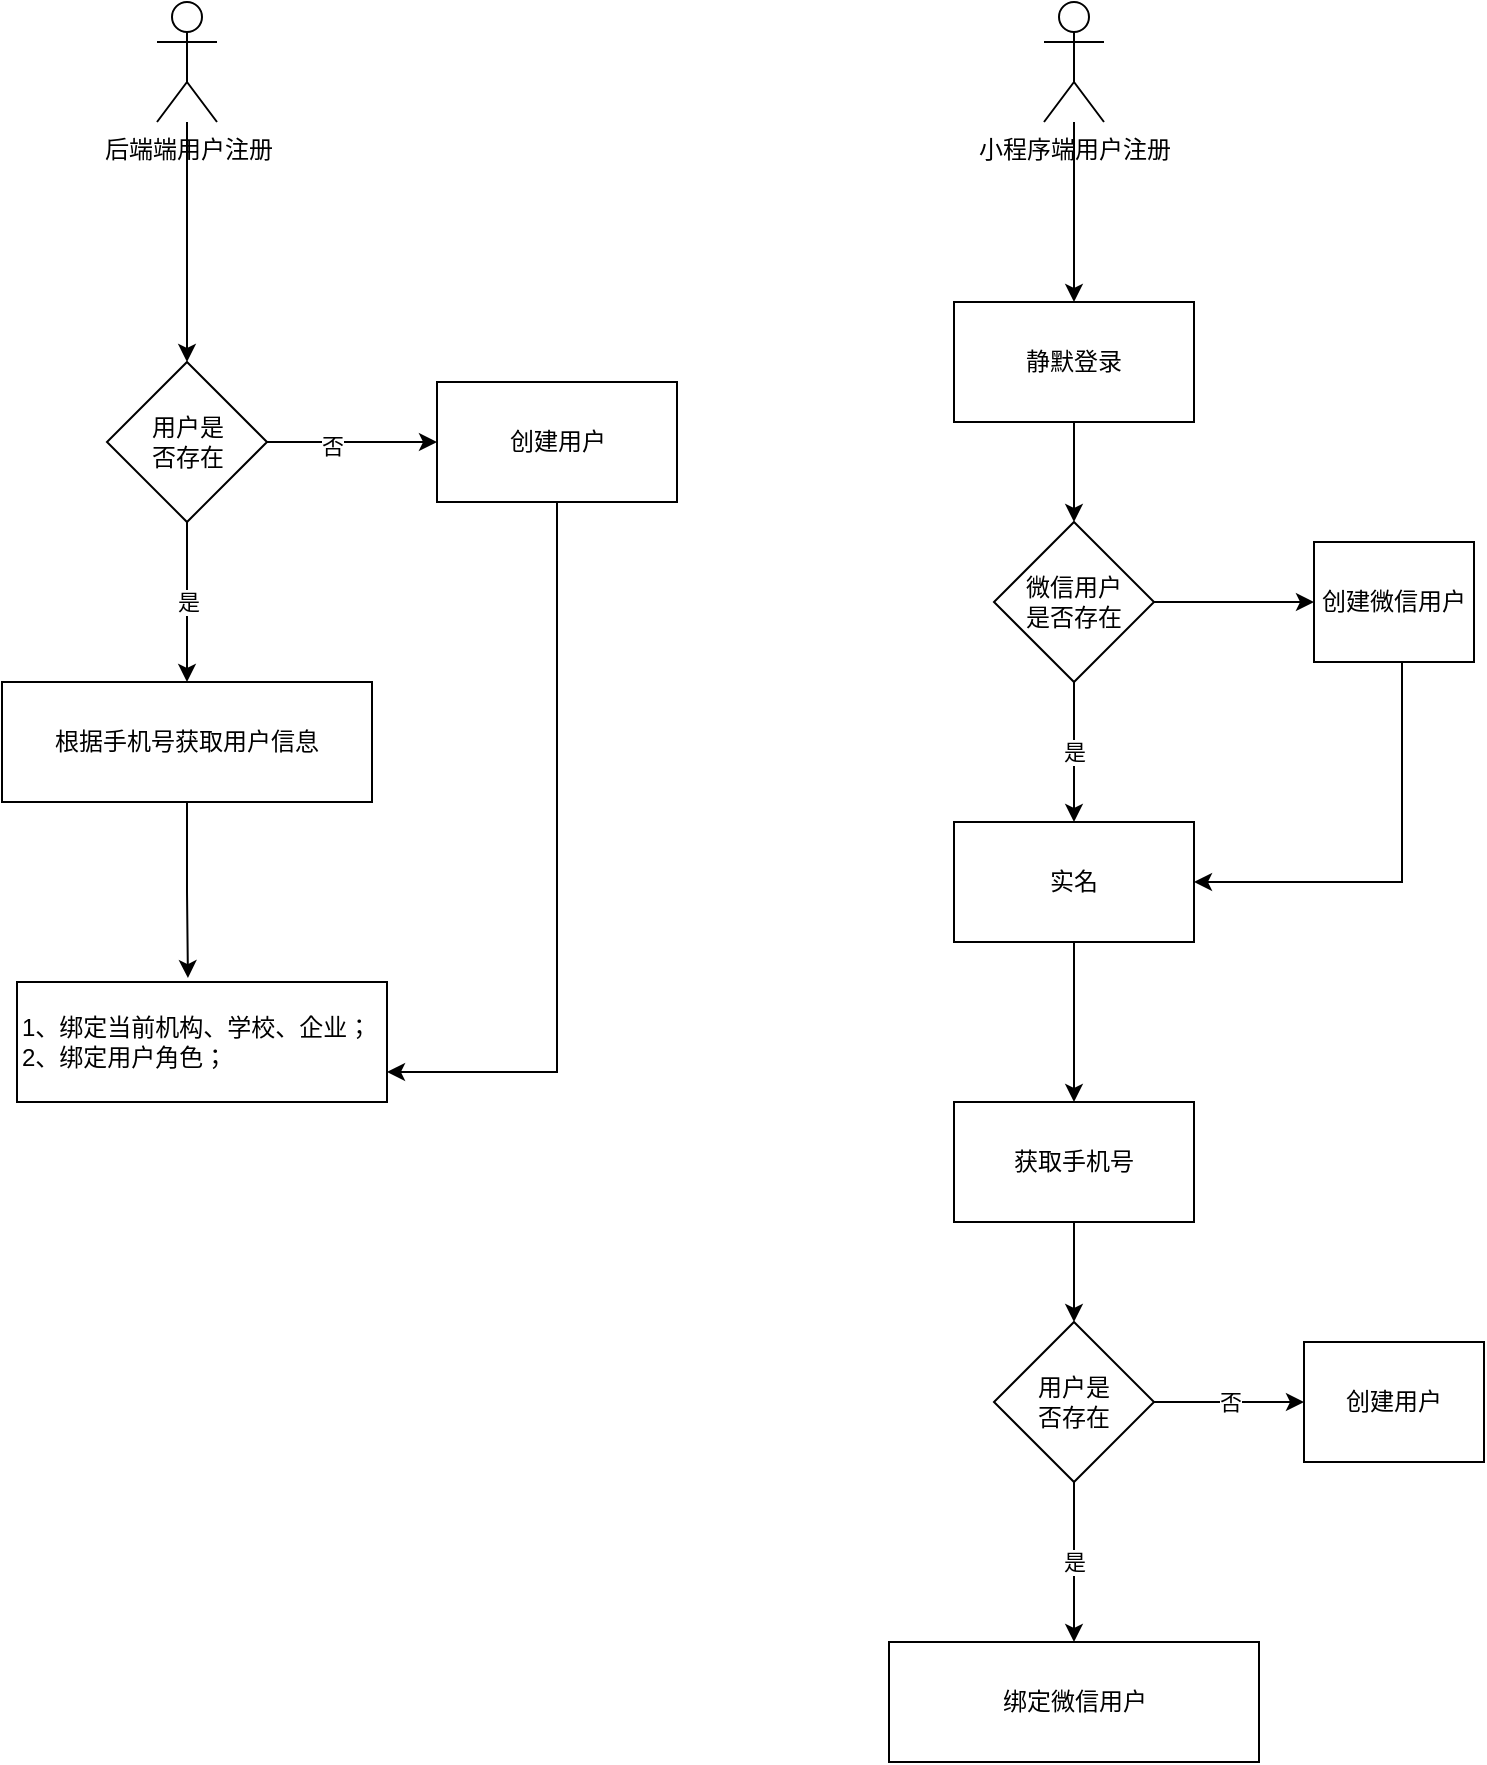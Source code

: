 <mxfile version="17.4.6" type="github" pages="2">
  <diagram id="z-fNr77IuHyTejfaQIXq" name="第 1 页">
    <mxGraphModel dx="1422" dy="794" grid="1" gridSize="10" guides="1" tooltips="1" connect="1" arrows="1" fold="1" page="1" pageScale="1" pageWidth="827" pageHeight="1169" math="0" shadow="0">
      <root>
        <mxCell id="0" />
        <mxCell id="1" parent="0" />
        <mxCell id="43OzFKLABhHPorNRB5ZF-3" style="edgeStyle=orthogonalEdgeStyle;rounded=0;orthogonalLoop=1;jettySize=auto;html=1;" edge="1" parent="1" source="43OzFKLABhHPorNRB5ZF-1" target="43OzFKLABhHPorNRB5ZF-2">
          <mxGeometry relative="1" as="geometry" />
        </mxCell>
        <mxCell id="43OzFKLABhHPorNRB5ZF-1" value="后端端用户注册" style="shape=umlActor;verticalLabelPosition=bottom;verticalAlign=top;html=1;outlineConnect=0;" vertex="1" parent="1">
          <mxGeometry x="117.5" y="40" width="30" height="60" as="geometry" />
        </mxCell>
        <mxCell id="43OzFKLABhHPorNRB5ZF-7" value="是" style="edgeStyle=orthogonalEdgeStyle;rounded=0;orthogonalLoop=1;jettySize=auto;html=1;" edge="1" parent="1" source="43OzFKLABhHPorNRB5ZF-2" target="43OzFKLABhHPorNRB5ZF-6">
          <mxGeometry relative="1" as="geometry" />
        </mxCell>
        <mxCell id="43OzFKLABhHPorNRB5ZF-8" style="edgeStyle=orthogonalEdgeStyle;rounded=0;orthogonalLoop=1;jettySize=auto;html=1;" edge="1" parent="1" source="43OzFKLABhHPorNRB5ZF-2" target="43OzFKLABhHPorNRB5ZF-5">
          <mxGeometry relative="1" as="geometry" />
        </mxCell>
        <mxCell id="43OzFKLABhHPorNRB5ZF-9" value="否" style="edgeLabel;html=1;align=center;verticalAlign=middle;resizable=0;points=[];" vertex="1" connectable="0" parent="43OzFKLABhHPorNRB5ZF-8">
          <mxGeometry x="-0.247" y="-2" relative="1" as="geometry">
            <mxPoint as="offset" />
          </mxGeometry>
        </mxCell>
        <mxCell id="43OzFKLABhHPorNRB5ZF-2" value="用户是&lt;br&gt;否存在" style="rhombus;whiteSpace=wrap;html=1;" vertex="1" parent="1">
          <mxGeometry x="92.5" y="220" width="80" height="80" as="geometry" />
        </mxCell>
        <mxCell id="43OzFKLABhHPorNRB5ZF-13" style="edgeStyle=orthogonalEdgeStyle;rounded=0;orthogonalLoop=1;jettySize=auto;html=1;entryX=1;entryY=0.75;entryDx=0;entryDy=0;" edge="1" parent="1" source="43OzFKLABhHPorNRB5ZF-5" target="43OzFKLABhHPorNRB5ZF-11">
          <mxGeometry relative="1" as="geometry">
            <Array as="points">
              <mxPoint x="317.5" y="575" />
            </Array>
          </mxGeometry>
        </mxCell>
        <mxCell id="43OzFKLABhHPorNRB5ZF-5" value="创建用户" style="rounded=0;whiteSpace=wrap;html=1;" vertex="1" parent="1">
          <mxGeometry x="257.5" y="230" width="120" height="60" as="geometry" />
        </mxCell>
        <mxCell id="43OzFKLABhHPorNRB5ZF-12" style="edgeStyle=orthogonalEdgeStyle;rounded=0;orthogonalLoop=1;jettySize=auto;html=1;entryX=0.462;entryY=-0.033;entryDx=0;entryDy=0;entryPerimeter=0;" edge="1" parent="1" source="43OzFKLABhHPorNRB5ZF-6" target="43OzFKLABhHPorNRB5ZF-11">
          <mxGeometry relative="1" as="geometry" />
        </mxCell>
        <mxCell id="43OzFKLABhHPorNRB5ZF-6" value="根据手机号获取用户信息" style="rounded=0;whiteSpace=wrap;html=1;align=center;" vertex="1" parent="1">
          <mxGeometry x="40" y="380" width="185" height="60" as="geometry" />
        </mxCell>
        <mxCell id="43OzFKLABhHPorNRB5ZF-11" value="1、绑定当前机构、学校、企业；&lt;br&gt;2、绑定用户角色；" style="rounded=0;whiteSpace=wrap;html=1;align=left;" vertex="1" parent="1">
          <mxGeometry x="47.5" y="530" width="185" height="60" as="geometry" />
        </mxCell>
        <mxCell id="43OzFKLABhHPorNRB5ZF-39" style="edgeStyle=orthogonalEdgeStyle;rounded=0;orthogonalLoop=1;jettySize=auto;html=1;" edge="1" parent="1" source="43OzFKLABhHPorNRB5ZF-28" target="43OzFKLABhHPorNRB5ZF-38">
          <mxGeometry relative="1" as="geometry" />
        </mxCell>
        <mxCell id="43OzFKLABhHPorNRB5ZF-28" value="小程序端用户注册" style="shape=umlActor;verticalLabelPosition=bottom;verticalAlign=top;html=1;outlineConnect=0;" vertex="1" parent="1">
          <mxGeometry x="561" y="40" width="30" height="60" as="geometry" />
        </mxCell>
        <mxCell id="43OzFKLABhHPorNRB5ZF-41" style="edgeStyle=orthogonalEdgeStyle;rounded=0;orthogonalLoop=1;jettySize=auto;html=1;" edge="1" parent="1" source="43OzFKLABhHPorNRB5ZF-38" target="43OzFKLABhHPorNRB5ZF-40">
          <mxGeometry relative="1" as="geometry" />
        </mxCell>
        <mxCell id="43OzFKLABhHPorNRB5ZF-38" value="静默登录" style="rounded=0;whiteSpace=wrap;html=1;" vertex="1" parent="1">
          <mxGeometry x="516" y="190" width="120" height="60" as="geometry" />
        </mxCell>
        <mxCell id="43OzFKLABhHPorNRB5ZF-43" value="是" style="edgeStyle=orthogonalEdgeStyle;rounded=0;orthogonalLoop=1;jettySize=auto;html=1;exitX=0.5;exitY=1;exitDx=0;exitDy=0;entryX=0.5;entryY=0;entryDx=0;entryDy=0;" edge="1" parent="1" source="43OzFKLABhHPorNRB5ZF-40" target="43OzFKLABhHPorNRB5ZF-42">
          <mxGeometry relative="1" as="geometry" />
        </mxCell>
        <mxCell id="43OzFKLABhHPorNRB5ZF-46" style="edgeStyle=orthogonalEdgeStyle;rounded=0;orthogonalLoop=1;jettySize=auto;html=1;exitX=1;exitY=0.5;exitDx=0;exitDy=0;entryX=0;entryY=0.5;entryDx=0;entryDy=0;" edge="1" parent="1" source="43OzFKLABhHPorNRB5ZF-40" target="43OzFKLABhHPorNRB5ZF-45">
          <mxGeometry relative="1" as="geometry" />
        </mxCell>
        <mxCell id="43OzFKLABhHPorNRB5ZF-40" value="微信用户&lt;br&gt;是否存在" style="rhombus;whiteSpace=wrap;html=1;" vertex="1" parent="1">
          <mxGeometry x="536" y="300" width="80" height="80" as="geometry" />
        </mxCell>
        <mxCell id="43OzFKLABhHPorNRB5ZF-49" value="" style="edgeStyle=orthogonalEdgeStyle;rounded=0;orthogonalLoop=1;jettySize=auto;html=1;" edge="1" parent="1" source="43OzFKLABhHPorNRB5ZF-42" target="43OzFKLABhHPorNRB5ZF-48">
          <mxGeometry relative="1" as="geometry" />
        </mxCell>
        <mxCell id="43OzFKLABhHPorNRB5ZF-42" value="实名" style="rounded=0;whiteSpace=wrap;html=1;" vertex="1" parent="1">
          <mxGeometry x="516" y="450" width="120" height="60" as="geometry" />
        </mxCell>
        <mxCell id="43OzFKLABhHPorNRB5ZF-47" style="edgeStyle=orthogonalEdgeStyle;rounded=0;orthogonalLoop=1;jettySize=auto;html=1;entryX=1;entryY=0.5;entryDx=0;entryDy=0;" edge="1" parent="1" source="43OzFKLABhHPorNRB5ZF-45" target="43OzFKLABhHPorNRB5ZF-42">
          <mxGeometry relative="1" as="geometry">
            <Array as="points">
              <mxPoint x="740" y="480" />
            </Array>
          </mxGeometry>
        </mxCell>
        <mxCell id="43OzFKLABhHPorNRB5ZF-45" value="创建微信用户" style="rounded=0;whiteSpace=wrap;html=1;" vertex="1" parent="1">
          <mxGeometry x="696" y="310" width="80" height="60" as="geometry" />
        </mxCell>
        <mxCell id="43OzFKLABhHPorNRB5ZF-51" style="edgeStyle=orthogonalEdgeStyle;rounded=0;orthogonalLoop=1;jettySize=auto;html=1;" edge="1" parent="1" source="43OzFKLABhHPorNRB5ZF-48" target="43OzFKLABhHPorNRB5ZF-50">
          <mxGeometry relative="1" as="geometry" />
        </mxCell>
        <mxCell id="43OzFKLABhHPorNRB5ZF-48" value="获取手机号" style="whiteSpace=wrap;html=1;rounded=0;" vertex="1" parent="1">
          <mxGeometry x="516" y="590" width="120" height="60" as="geometry" />
        </mxCell>
        <mxCell id="43OzFKLABhHPorNRB5ZF-54" value="否" style="edgeStyle=orthogonalEdgeStyle;rounded=0;orthogonalLoop=1;jettySize=auto;html=1;" edge="1" parent="1" source="43OzFKLABhHPorNRB5ZF-50" target="43OzFKLABhHPorNRB5ZF-52">
          <mxGeometry relative="1" as="geometry" />
        </mxCell>
        <mxCell id="43OzFKLABhHPorNRB5ZF-55" value="是" style="edgeStyle=orthogonalEdgeStyle;rounded=0;orthogonalLoop=1;jettySize=auto;html=1;" edge="1" parent="1" source="43OzFKLABhHPorNRB5ZF-50" target="43OzFKLABhHPorNRB5ZF-53">
          <mxGeometry relative="1" as="geometry" />
        </mxCell>
        <mxCell id="43OzFKLABhHPorNRB5ZF-50" value="用户是&lt;br&gt;否存在" style="rhombus;whiteSpace=wrap;html=1;" vertex="1" parent="1">
          <mxGeometry x="536" y="700" width="80" height="80" as="geometry" />
        </mxCell>
        <mxCell id="43OzFKLABhHPorNRB5ZF-52" value="创建用户" style="rounded=0;whiteSpace=wrap;html=1;" vertex="1" parent="1">
          <mxGeometry x="691" y="710" width="90" height="60" as="geometry" />
        </mxCell>
        <mxCell id="43OzFKLABhHPorNRB5ZF-53" value="绑定微信用户" style="rounded=0;whiteSpace=wrap;html=1;align=center;" vertex="1" parent="1">
          <mxGeometry x="483.5" y="860" width="185" height="60" as="geometry" />
        </mxCell>
      </root>
    </mxGraphModel>
  </diagram>
  <diagram id="VyawHsCDL5a61A_rnX4D" name="第 2 页">
    <mxGraphModel dx="1662" dy="794" grid="1" gridSize="10" guides="1" tooltips="1" connect="1" arrows="1" fold="1" page="1" pageScale="1" pageWidth="827" pageHeight="1169" math="0" shadow="0">
      <root>
        <mxCell id="0" />
        <mxCell id="1" parent="0" />
      </root>
    </mxGraphModel>
  </diagram>
</mxfile>
